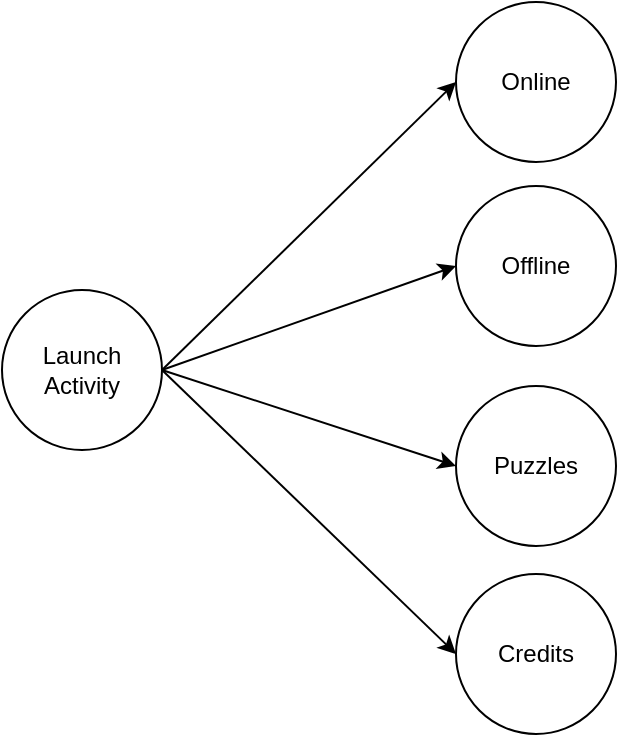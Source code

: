<mxfile version="16.3.0" type="device" pages="5"><diagram id="SdX8DwWR3pm4NcJ3P75M" name="Page-1"><mxGraphModel dx="1038" dy="539" grid="0" gridSize="10" guides="1" tooltips="1" connect="1" arrows="1" fold="1" page="1" pageScale="1" pageWidth="583" pageHeight="827" math="0" shadow="0"><root><mxCell id="0"/><mxCell id="1" parent="0"/><mxCell id="cqJC20eEq90ePPwwfjds-2" value="Online" style="ellipse;whiteSpace=wrap;html=1;aspect=fixed;" parent="1" vertex="1"><mxGeometry x="307" y="57" width="80" height="80" as="geometry"/></mxCell><mxCell id="cqJC20eEq90ePPwwfjds-3" value="Offline" style="ellipse;whiteSpace=wrap;html=1;aspect=fixed;" parent="1" vertex="1"><mxGeometry x="307" y="149" width="80" height="80" as="geometry"/></mxCell><mxCell id="cqJC20eEq90ePPwwfjds-4" value="Puzzles" style="ellipse;whiteSpace=wrap;html=1;aspect=fixed;" parent="1" vertex="1"><mxGeometry x="307" y="249" width="80" height="80" as="geometry"/></mxCell><mxCell id="cqJC20eEq90ePPwwfjds-5" value="Credits" style="ellipse;whiteSpace=wrap;html=1;aspect=fixed;" parent="1" vertex="1"><mxGeometry x="307" y="343" width="80" height="80" as="geometry"/></mxCell><mxCell id="cqJC20eEq90ePPwwfjds-6" value="" style="endArrow=classic;html=1;rounded=0;entryX=0;entryY=0.5;entryDx=0;entryDy=0;exitX=1;exitY=0.5;exitDx=0;exitDy=0;" parent="1" source="3hA-S8BwdoeIPNDlwYwf-1" target="cqJC20eEq90ePPwwfjds-3" edge="1"><mxGeometry width="50" height="50" relative="1" as="geometry"><mxPoint x="130" y="239" as="sourcePoint"/><mxPoint x="417" y="209" as="targetPoint"/></mxGeometry></mxCell><mxCell id="cqJC20eEq90ePPwwfjds-7" value="" style="endArrow=classic;html=1;rounded=0;entryX=0;entryY=0.5;entryDx=0;entryDy=0;exitX=1;exitY=0.5;exitDx=0;exitDy=0;" parent="1" source="3hA-S8BwdoeIPNDlwYwf-1" target="cqJC20eEq90ePPwwfjds-2" edge="1"><mxGeometry width="50" height="50" relative="1" as="geometry"><mxPoint x="147" y="239" as="sourcePoint"/><mxPoint x="417" y="209" as="targetPoint"/></mxGeometry></mxCell><mxCell id="cqJC20eEq90ePPwwfjds-8" value="" style="endArrow=classic;html=1;rounded=0;entryX=0;entryY=0.5;entryDx=0;entryDy=0;exitX=1;exitY=0.5;exitDx=0;exitDy=0;" parent="1" source="3hA-S8BwdoeIPNDlwYwf-1" target="cqJC20eEq90ePPwwfjds-4" edge="1"><mxGeometry width="50" height="50" relative="1" as="geometry"><mxPoint x="147" y="239" as="sourcePoint"/><mxPoint x="417" y="209" as="targetPoint"/></mxGeometry></mxCell><mxCell id="cqJC20eEq90ePPwwfjds-9" value="" style="endArrow=classic;html=1;rounded=0;entryX=0;entryY=0.5;entryDx=0;entryDy=0;exitX=1;exitY=0.5;exitDx=0;exitDy=0;" parent="1" source="3hA-S8BwdoeIPNDlwYwf-1" target="cqJC20eEq90ePPwwfjds-5" edge="1"><mxGeometry width="50" height="50" relative="1" as="geometry"><mxPoint x="147" y="239" as="sourcePoint"/><mxPoint x="417" y="209" as="targetPoint"/></mxGeometry></mxCell><mxCell id="3hA-S8BwdoeIPNDlwYwf-1" value="Launch&lt;br&gt;Activity" style="ellipse;whiteSpace=wrap;html=1;aspect=fixed;" parent="1" vertex="1"><mxGeometry x="80" y="201" width="80" height="80" as="geometry"/></mxCell></root></mxGraphModel></diagram><diagram id="Tq4jFWTaw52lMa6pJtvR" name="Page-2"><mxGraphModel dx="1038" dy="539" grid="0" gridSize="10" guides="1" tooltips="1" connect="1" arrows="1" fold="1" page="1" pageScale="1" pageWidth="583" pageHeight="827" math="0" shadow="0"><root><mxCell id="YnY-14wQSIskzUOHiLm4-0"/><mxCell id="YnY-14wQSIskzUOHiLm4-1" parent="YnY-14wQSIskzUOHiLm4-0"/><mxCell id="YnY-14wQSIskzUOHiLm4-2" value="HistoryActivity" style="ellipse;whiteSpace=wrap;html=1;aspect=fixed;" parent="YnY-14wQSIskzUOHiLm4-1" vertex="1"><mxGeometry x="40" y="160" width="80" height="80" as="geometry"/></mxCell><mxCell id="YnY-14wQSIskzUOHiLm4-4" value="PuzzleActivity" style="ellipse;whiteSpace=wrap;html=1;aspect=fixed;" parent="YnY-14wQSIskzUOHiLm4-1" vertex="1"><mxGeometry x="280" y="160" width="80" height="80" as="geometry"/></mxCell><mxCell id="YnY-14wQSIskzUOHiLm4-5" value="SolvedActivity" style="ellipse;whiteSpace=wrap;html=1;aspect=fixed;" parent="YnY-14wQSIskzUOHiLm4-1" vertex="1"><mxGeometry x="160" y="280" width="80" height="80" as="geometry"/></mxCell><mxCell id="YnY-14wQSIskzUOHiLm4-6" value="" style="endArrow=classic;html=1;rounded=0;exitX=1;exitY=0.5;exitDx=0;exitDy=0;entryX=0;entryY=0.5;entryDx=0;entryDy=0;" parent="YnY-14wQSIskzUOHiLm4-1" source="YnY-14wQSIskzUOHiLm4-2" target="YnY-14wQSIskzUOHiLm4-4" edge="1"><mxGeometry width="50" height="50" relative="1" as="geometry"><mxPoint x="260" y="300" as="sourcePoint"/><mxPoint x="310" y="250" as="targetPoint"/></mxGeometry></mxCell><mxCell id="YnY-14wQSIskzUOHiLm4-7" value="" style="endArrow=classic;html=1;rounded=0;exitX=1;exitY=1;exitDx=0;exitDy=0;entryX=0;entryY=0;entryDx=0;entryDy=0;" parent="YnY-14wQSIskzUOHiLm4-1" source="YnY-14wQSIskzUOHiLm4-2" target="YnY-14wQSIskzUOHiLm4-5" edge="1"><mxGeometry width="50" height="50" relative="1" as="geometry"><mxPoint x="118.284" y="181.716" as="sourcePoint"/><mxPoint x="181.716" y="128.284" as="targetPoint"/></mxGeometry></mxCell><mxCell id="YnY-14wQSIskzUOHiLm4-8" value="" style="endArrow=classic;html=1;rounded=0;exitX=1;exitY=0;exitDx=0;exitDy=0;entryX=0;entryY=1;entryDx=0;entryDy=0;" parent="YnY-14wQSIskzUOHiLm4-1" source="YnY-14wQSIskzUOHiLm4-5" target="YnY-14wQSIskzUOHiLm4-4" edge="1"><mxGeometry width="50" height="50" relative="1" as="geometry"><mxPoint x="260" y="300" as="sourcePoint"/><mxPoint x="310" y="250" as="targetPoint"/></mxGeometry></mxCell><mxCell id="YnY-14wQSIskzUOHiLm4-9" value="" style="endArrow=classic;html=1;rounded=0;exitX=0.25;exitY=1;exitDx=0;exitDy=0;exitPerimeter=0;" parent="YnY-14wQSIskzUOHiLm4-1" edge="1"><mxGeometry width="50" height="50" relative="1" as="geometry"><mxPoint x="71" y="240" as="sourcePoint"/><mxPoint x="71" y="360" as="targetPoint"/></mxGeometry></mxCell><mxCell id="YnY-14wQSIskzUOHiLm4-10" value="" style="endArrow=classic;html=1;rounded=0;" parent="YnY-14wQSIskzUOHiLm4-1" edge="1"><mxGeometry width="50" height="50" relative="1" as="geometry"><mxPoint x="90" y="360" as="sourcePoint"/><mxPoint x="90" y="240" as="targetPoint"/><Array as="points"/></mxGeometry></mxCell><mxCell id="YnY-14wQSIskzUOHiLm4-11" value="Room" style="shape=cylinder3;whiteSpace=wrap;html=1;boundedLbl=1;backgroundOutline=1;size=15;" parent="YnY-14wQSIskzUOHiLm4-1" vertex="1"><mxGeometry x="50" y="360" width="60" height="80" as="geometry"/></mxCell><mxCell id="YnY-14wQSIskzUOHiLm4-12" value="&lt;font style=&quot;font-size: 8px&quot;&gt;Puzzle&lt;br&gt;History&lt;br&gt;DTO&lt;br&gt;&lt;/font&gt;" style="ellipse;whiteSpace=wrap;html=1;aspect=fixed;" parent="YnY-14wQSIskzUOHiLm4-1" vertex="1"><mxGeometry x="100" y="280" width="40" height="40" as="geometry"/></mxCell><mxCell id="YnY-14wQSIskzUOHiLm4-13" value="&lt;font style=&quot;font-size: 8px&quot;&gt;Puzzle&lt;br&gt;DTO&lt;br&gt;&lt;/font&gt;" style="ellipse;whiteSpace=wrap;html=1;aspect=fixed;" parent="YnY-14wQSIskzUOHiLm4-1" vertex="1"><mxGeometry x="140" y="150" width="40" height="40" as="geometry"/></mxCell><mxCell id="YnY-14wQSIskzUOHiLm4-14" value="&lt;font style=&quot;font-size: 8px&quot;&gt;Puzzle&lt;br&gt;DTO&lt;br&gt;&lt;/font&gt;" style="ellipse;whiteSpace=wrap;html=1;aspect=fixed;" parent="YnY-14wQSIskzUOHiLm4-1" vertex="1"><mxGeometry x="140" y="220" width="40" height="40" as="geometry"/></mxCell><mxCell id="YnY-14wQSIskzUOHiLm4-15" value="" style="endArrow=classic;html=1;rounded=0;fontSize=8;entryX=1;entryY=0.5;entryDx=0;entryDy=0;entryPerimeter=0;exitX=0.5;exitY=1;exitDx=0;exitDy=0;" parent="YnY-14wQSIskzUOHiLm4-1" source="YnY-14wQSIskzUOHiLm4-4" target="YnY-14wQSIskzUOHiLm4-11" edge="1"><mxGeometry width="50" height="50" relative="1" as="geometry"><mxPoint x="440" y="360" as="sourcePoint"/><mxPoint x="310" y="250" as="targetPoint"/><Array as="points"><mxPoint x="320" y="400"/></Array></mxGeometry></mxCell><mxCell id="YnY-14wQSIskzUOHiLm4-18" value="WorkManager" style="ellipse;whiteSpace=wrap;html=1;aspect=fixed;" parent="YnY-14wQSIskzUOHiLm4-1" vertex="1"><mxGeometry x="40" y="480" width="80" height="80" as="geometry"/></mxCell><mxCell id="YnY-14wQSIskzUOHiLm4-19" value="" style="endArrow=classic;html=1;rounded=0;fontSize=8;exitX=0.5;exitY=0;exitDx=0;exitDy=0;entryX=0.5;entryY=1;entryDx=0;entryDy=0;entryPerimeter=0;" parent="YnY-14wQSIskzUOHiLm4-1" source="YnY-14wQSIskzUOHiLm4-18" target="YnY-14wQSIskzUOHiLm4-11" edge="1"><mxGeometry width="50" height="50" relative="1" as="geometry"><mxPoint x="260" y="440" as="sourcePoint"/><mxPoint x="310" y="390" as="targetPoint"/></mxGeometry></mxCell></root></mxGraphModel></diagram><diagram id="_Zam69xg4FeaKd76y7D1" name="Page-3"><mxGraphModel dx="1038" dy="539" grid="0" gridSize="10" guides="1" tooltips="1" connect="1" arrows="1" fold="1" page="1" pageScale="1" pageWidth="583" pageHeight="827" math="0" shadow="0"><root><mxCell id="bjCrhtXeZNvM-Bz_w_eX-0"/><mxCell id="bjCrhtXeZNvM-Bz_w_eX-1" parent="bjCrhtXeZNvM-Bz_w_eX-0"/><mxCell id="bjCrhtXeZNvM-Bz_w_eX-2" value="Challenges&lt;br&gt;List&lt;br&gt;Activity" style="ellipse;whiteSpace=wrap;html=1;aspect=fixed;" parent="bjCrhtXeZNvM-Bz_w_eX-1" vertex="1"><mxGeometry x="40" y="40" width="80" height="80" as="geometry"/></mxCell><mxCell id="bjCrhtXeZNvM-Bz_w_eX-3" value="OnlineActivity" style="ellipse;whiteSpace=wrap;html=1;aspect=fixed;" parent="bjCrhtXeZNvM-Bz_w_eX-1" vertex="1"><mxGeometry x="280" y="40" width="80" height="80" as="geometry"/></mxCell><mxCell id="bjCrhtXeZNvM-Bz_w_eX-4" value="CreateChallenge&lt;br&gt;Activity" style="ellipse;whiteSpace=wrap;html=1;aspect=fixed;" parent="bjCrhtXeZNvM-Bz_w_eX-1" vertex="1"><mxGeometry x="156" y="160" width="90" height="90" as="geometry"/></mxCell><mxCell id="bjCrhtXeZNvM-Bz_w_eX-5" value="" style="endArrow=classic;html=1;rounded=0;exitX=1;exitY=0.5;exitDx=0;exitDy=0;entryX=0;entryY=0.5;entryDx=0;entryDy=0;" parent="bjCrhtXeZNvM-Bz_w_eX-1" source="bjCrhtXeZNvM-Bz_w_eX-2" target="bjCrhtXeZNvM-Bz_w_eX-3" edge="1"><mxGeometry width="50" height="50" relative="1" as="geometry"><mxPoint x="260" y="180" as="sourcePoint"/><mxPoint x="310" y="130" as="targetPoint"/></mxGeometry></mxCell><mxCell id="bjCrhtXeZNvM-Bz_w_eX-6" value="" style="endArrow=classic;html=1;rounded=0;exitX=1;exitY=1;exitDx=0;exitDy=0;entryX=0;entryY=0;entryDx=0;entryDy=0;" parent="bjCrhtXeZNvM-Bz_w_eX-1" source="bjCrhtXeZNvM-Bz_w_eX-2" target="bjCrhtXeZNvM-Bz_w_eX-4" edge="1"><mxGeometry width="50" height="50" relative="1" as="geometry"><mxPoint x="118.284" y="61.716" as="sourcePoint"/><mxPoint x="181.716" y="8.284" as="targetPoint"/></mxGeometry></mxCell><mxCell id="bjCrhtXeZNvM-Bz_w_eX-7" value="" style="endArrow=classic;html=1;rounded=0;exitX=1;exitY=0;exitDx=0;exitDy=0;entryX=0;entryY=1;entryDx=0;entryDy=0;" parent="bjCrhtXeZNvM-Bz_w_eX-1" source="bjCrhtXeZNvM-Bz_w_eX-4" target="bjCrhtXeZNvM-Bz_w_eX-3" edge="1"><mxGeometry width="50" height="50" relative="1" as="geometry"><mxPoint x="260" y="180" as="sourcePoint"/><mxPoint x="310" y="130" as="targetPoint"/></mxGeometry></mxCell><mxCell id="bjCrhtXeZNvM-Bz_w_eX-8" value="" style="endArrow=classic;html=1;rounded=0;exitX=0.25;exitY=1;exitDx=0;exitDy=0;exitPerimeter=0;entryX=0.323;entryY=0.01;entryDx=0;entryDy=0;entryPerimeter=0;" parent="bjCrhtXeZNvM-Bz_w_eX-1" edge="1" target="bjCrhtXeZNvM-Bz_w_eX-10"><mxGeometry width="50" height="50" relative="1" as="geometry"><mxPoint x="71" y="120" as="sourcePoint"/><mxPoint x="71" y="240" as="targetPoint"/></mxGeometry></mxCell><mxCell id="bjCrhtXeZNvM-Bz_w_eX-9" value="" style="endArrow=classic;html=1;rounded=0;exitX=0.63;exitY=0.01;exitDx=0;exitDy=0;exitPerimeter=0;" parent="bjCrhtXeZNvM-Bz_w_eX-1" edge="1" source="bjCrhtXeZNvM-Bz_w_eX-10"><mxGeometry width="50" height="50" relative="1" as="geometry"><mxPoint x="90" y="240" as="sourcePoint"/><mxPoint x="90" y="120" as="targetPoint"/><Array as="points"/></mxGeometry></mxCell><mxCell id="bjCrhtXeZNvM-Bz_w_eX-10" value="Firestore" style="shape=cylinder3;whiteSpace=wrap;html=1;boundedLbl=1;backgroundOutline=1;size=15;" parent="bjCrhtXeZNvM-Bz_w_eX-1" vertex="1"><mxGeometry x="53" y="247" width="60" height="80" as="geometry"/></mxCell><mxCell id="bjCrhtXeZNvM-Bz_w_eX-14" value="" style="endArrow=classic;html=1;rounded=0;fontSize=8;entryX=1;entryY=0.5;entryDx=0;entryDy=0;entryPerimeter=0;exitX=0;exitY=1;exitDx=0;exitDy=0;" parent="bjCrhtXeZNvM-Bz_w_eX-1" source="bjCrhtXeZNvM-Bz_w_eX-4" target="bjCrhtXeZNvM-Bz_w_eX-10" edge="1"><mxGeometry width="50" height="50" relative="1" as="geometry"><mxPoint x="440" y="240" as="sourcePoint"/><mxPoint x="310" y="130" as="targetPoint"/><Array as="points"/></mxGeometry></mxCell><mxCell id="v7WJzmCdoo25QEkwyWW_-0" value="" style="endArrow=classic;html=1;rounded=0;entryX=1;entryY=0.5;entryDx=0;entryDy=0;entryPerimeter=0;exitX=0.5;exitY=1;exitDx=0;exitDy=0;" edge="1" parent="bjCrhtXeZNvM-Bz_w_eX-1" source="bjCrhtXeZNvM-Bz_w_eX-3" target="bjCrhtXeZNvM-Bz_w_eX-10"><mxGeometry width="50" height="50" relative="1" as="geometry"><mxPoint x="322" y="282" as="sourcePoint"/><mxPoint x="314" y="153" as="targetPoint"/><Array as="points"><mxPoint x="320" y="287"/></Array></mxGeometry></mxCell><mxCell id="v7WJzmCdoo25QEkwyWW_-1" value="" style="endArrow=classic;html=1;rounded=0;entryX=0.65;entryY=1;entryDx=0;entryDy=0;entryPerimeter=0;exitX=1;exitY=0;exitDx=0;exitDy=52.5;exitPerimeter=0;" edge="1" parent="bjCrhtXeZNvM-Bz_w_eX-1" source="bjCrhtXeZNvM-Bz_w_eX-10" target="bjCrhtXeZNvM-Bz_w_eX-3"><mxGeometry width="50" height="50" relative="1" as="geometry"><mxPoint x="264" y="203" as="sourcePoint"/><mxPoint x="314" y="153" as="targetPoint"/><Array as="points"><mxPoint x="332" y="300"/></Array></mxGeometry></mxCell></root></mxGraphModel></diagram><diagram id="hmN4ZmBJtImzUKP1-j_u" name="Page-4"><mxGraphModel dx="1038" dy="539" grid="0" gridSize="10" guides="1" tooltips="1" connect="1" arrows="1" fold="1" page="1" pageScale="1" pageWidth="583" pageHeight="827" math="0" shadow="0"><root><mxCell id="HcK145FyNs-Fzl7EJPYl-0"/><mxCell id="HcK145FyNs-Fzl7EJPYl-1" parent="HcK145FyNs-Fzl7EJPYl-0"/><mxCell id="FJeH4L5kGvFS4bNTkX6J-0" value="OfflineActivity" style="ellipse;whiteSpace=wrap;html=1;aspect=fixed;" parent="HcK145FyNs-Fzl7EJPYl-1" vertex="1"><mxGeometry x="156" y="160" width="90" height="90" as="geometry"/></mxCell></root></mxGraphModel></diagram><diagram id="X2YJvSxgw_bgPlcIKvE4" name="Page-5"><mxGraphModel dx="1038" dy="539" grid="0" gridSize="10" guides="1" tooltips="1" connect="1" arrows="1" fold="1" page="1" pageScale="1" pageWidth="583" pageHeight="827" math="0" shadow="0"><root><mxCell id="uLc-J49BxixN6hKbanns-0"/><mxCell id="uLc-J49BxixN6hKbanns-1" parent="uLc-J49BxixN6hKbanns-0"/><mxCell id="C19dQJq65LlXGHO51HKu-0" value="CreditsActivity" style="ellipse;whiteSpace=wrap;html=1;aspect=fixed;" vertex="1" parent="uLc-J49BxixN6hKbanns-1"><mxGeometry x="40" y="40" width="80" height="80" as="geometry"/></mxCell><mxCell id="C19dQJq65LlXGHO51HKu-2" value="" style="endArrow=classic;html=1;rounded=0;exitX=1;exitY=0.5;exitDx=0;exitDy=0;entryX=0;entryY=0.5;entryDx=0;entryDy=0;entryPerimeter=0;" edge="1" parent="uLc-J49BxixN6hKbanns-1" source="C19dQJq65LlXGHO51HKu-0" target="C19dQJq65LlXGHO51HKu-3"><mxGeometry width="50" height="50" relative="1" as="geometry"><mxPoint x="260" y="180" as="sourcePoint"/><mxPoint x="264" y="105" as="targetPoint"/></mxGeometry></mxCell><mxCell id="C19dQJq65LlXGHO51HKu-3" value="&lt;font style=&quot;font-size: 12px&quot;&gt;Lichess API&lt;/font&gt;" style="shape=note;size=20;whiteSpace=wrap;html=1;fontSize=8;" vertex="1" parent="uLc-J49BxixN6hKbanns-1"><mxGeometry x="271" y="36" width="81" height="92" as="geometry"/></mxCell></root></mxGraphModel></diagram></mxfile>